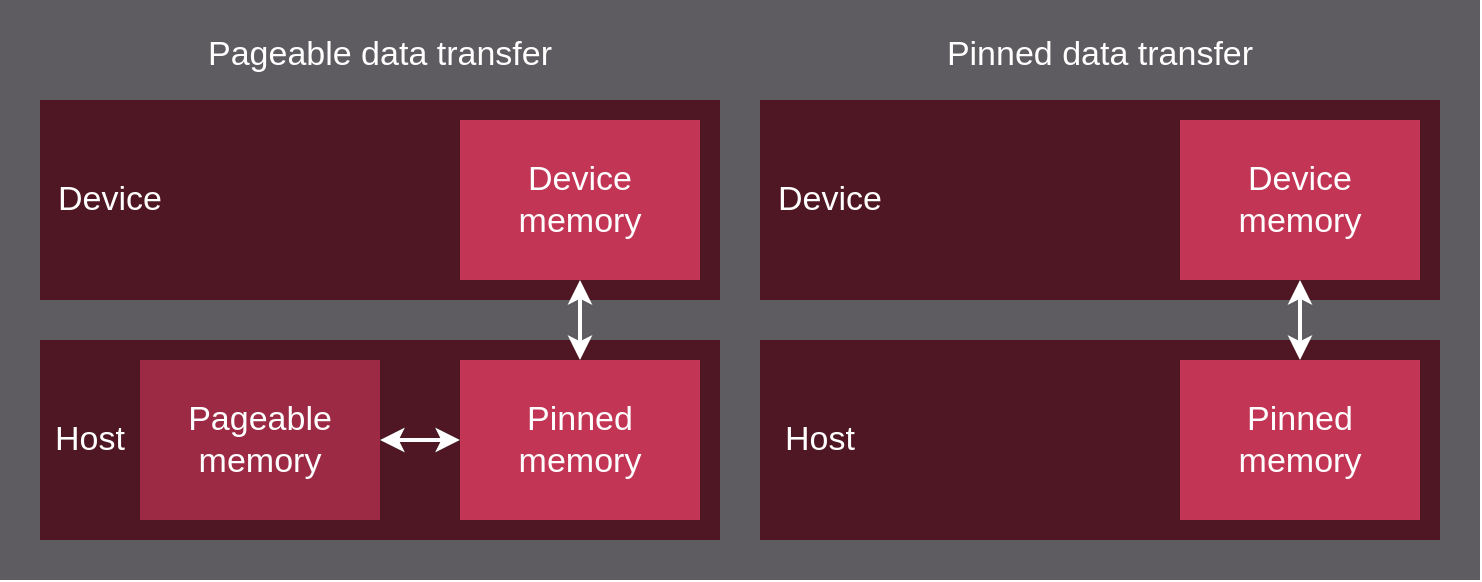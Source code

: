 <mxfile>
    <diagram id="zBbb_w2fufU70cdOGtND" name="1 oldal">
        <mxGraphModel dx="1547" dy="1302" grid="1" gridSize="10" guides="1" tooltips="1" connect="1" arrows="1" fold="1" page="0" pageScale="1" pageWidth="660" pageHeight="610" background="none" math="0" shadow="0">
            <root>
                <mxCell id="0"/>
                <mxCell id="1" parent="0"/>
                <mxCell id="5927" value="" style="rounded=0;whiteSpace=wrap;html=1;fillColor=#5E5B61;fontColor=#FFFFFF;strokeColor=none;spacing=0;" parent="1" vertex="1">
                    <mxGeometry y="-10" width="740" height="290" as="geometry"/>
                </mxCell>
                <mxCell id="5928" value="Pageable data transfer" style="text;strokeColor=none;fillColor=none;align=center;verticalAlign=middle;rounded=0;fontFamily=Helvetica;fontSize=17;fontColor=#FFFFFF;" parent="1" vertex="1">
                    <mxGeometry x="20" width="340" height="30" as="geometry"/>
                </mxCell>
                <mxCell id="UvHuP5o6jSuoLTm0AUZA-5955" value="" style="rounded=0;whiteSpace=wrap;html=1;fillColor=#4F1623;fontColor=#FFFFFF;strokeColor=none;" parent="1" vertex="1">
                    <mxGeometry x="20" y="160" width="340" height="100" as="geometry"/>
                </mxCell>
                <mxCell id="UvHuP5o6jSuoLTm0AUZA-5959" value="" style="group" parent="1" vertex="1" connectable="0">
                    <mxGeometry x="230" y="170" width="120" height="80" as="geometry"/>
                </mxCell>
                <mxCell id="UvHuP5o6jSuoLTm0AUZA-5960" value="" style="rounded=0;whiteSpace=wrap;html=1;fillColor=#C23555;fontColor=#FFFFFF;strokeColor=none;" parent="UvHuP5o6jSuoLTm0AUZA-5959" vertex="1">
                    <mxGeometry width="120" height="80" as="geometry"/>
                </mxCell>
                <mxCell id="UvHuP5o6jSuoLTm0AUZA-5961" value="&lt;div&gt;Pinned memory&lt;/div&gt;" style="text;html=1;strokeColor=none;fillColor=none;align=center;verticalAlign=middle;whiteSpace=wrap;rounded=0;fontSize=17;fontColor=#FFFFFF;" parent="UvHuP5o6jSuoLTm0AUZA-5959" vertex="1">
                    <mxGeometry width="120" height="80" as="geometry"/>
                </mxCell>
                <mxCell id="LV0FwBpydXXZrUbya0PG-5946" value="Pinned data transfer" style="text;strokeColor=none;fillColor=none;align=center;verticalAlign=middle;rounded=0;fontFamily=Helvetica;fontSize=17;fontColor=#FFFFFF;" parent="1" vertex="1">
                    <mxGeometry x="380" width="340" height="30" as="geometry"/>
                </mxCell>
                <mxCell id="UvHuP5o6jSuoLTm0AUZA-5952" value="" style="group;fillColor=#9C2A44;" parent="1" vertex="1" connectable="0">
                    <mxGeometry x="70" y="170" width="120" height="80" as="geometry"/>
                </mxCell>
                <mxCell id="UvHuP5o6jSuoLTm0AUZA-5950" value="" style="rounded=0;whiteSpace=wrap;html=1;fillColor=#9C2A44;fontColor=#FFFFFF;strokeColor=none;" parent="UvHuP5o6jSuoLTm0AUZA-5952" vertex="1">
                    <mxGeometry width="120" height="80" as="geometry"/>
                </mxCell>
                <mxCell id="UvHuP5o6jSuoLTm0AUZA-5951" value="Pageable memory" style="text;html=1;strokeColor=none;fillColor=none;align=center;verticalAlign=middle;whiteSpace=wrap;rounded=0;fontSize=17;fontColor=#FFFFFF;" parent="UvHuP5o6jSuoLTm0AUZA-5952" vertex="1">
                    <mxGeometry width="120" height="80" as="geometry"/>
                </mxCell>
                <mxCell id="LV0FwBpydXXZrUbya0PG-5974" value="" style="endArrow=classic;startArrow=classic;html=1;rounded=0;entryX=1;entryY=0.5;entryDx=0;entryDy=0;strokeWidth=2;exitX=0;exitY=0.5;exitDx=0;exitDy=0;" parent="1" target="UvHuP5o6jSuoLTm0AUZA-5950" edge="1" source="UvHuP5o6jSuoLTm0AUZA-5961">
                    <mxGeometry width="50" height="50" relative="1" as="geometry">
                        <mxPoint x="220" y="250" as="sourcePoint"/>
                        <mxPoint x="109.5" y="201" as="targetPoint"/>
                    </mxGeometry>
                </mxCell>
                <mxCell id="5929" value="" style="rounded=0;whiteSpace=wrap;html=1;fillColor=#4F1623;fontColor=#FFFFFF;strokeColor=none;" vertex="1" parent="1">
                    <mxGeometry x="20" y="40" width="340" height="100" as="geometry"/>
                </mxCell>
                <mxCell id="5930" value="" style="group" vertex="1" connectable="0" parent="1">
                    <mxGeometry x="230" y="50" width="120" height="80" as="geometry"/>
                </mxCell>
                <mxCell id="5931" value="" style="rounded=0;whiteSpace=wrap;html=1;fillColor=#C23555;fontColor=#FFFFFF;strokeColor=none;" vertex="1" parent="5930">
                    <mxGeometry width="120" height="80" as="geometry"/>
                </mxCell>
                <mxCell id="5932" value="&lt;div&gt;Device memory&lt;/div&gt;" style="text;html=1;strokeColor=none;fillColor=none;align=center;verticalAlign=middle;whiteSpace=wrap;rounded=0;fontSize=17;fontColor=#FFFFFF;" vertex="1" parent="5930">
                    <mxGeometry width="120" height="80" as="geometry"/>
                </mxCell>
                <mxCell id="LV0FwBpydXXZrUbya0PG-5968" value="" style="endArrow=classic;startArrow=classic;html=1;rounded=0;entryX=0.5;entryY=0;entryDx=0;entryDy=0;strokeWidth=2;strokeColor=#ffffff;exitX=0.5;exitY=1;exitDx=0;exitDy=0;" parent="1" source="5932" target="UvHuP5o6jSuoLTm0AUZA-5960" edge="1">
                    <mxGeometry width="50" height="50" relative="1" as="geometry">
                        <mxPoint x="290" y="120" as="sourcePoint"/>
                        <mxPoint x="289.5" y="160" as="targetPoint"/>
                    </mxGeometry>
                </mxCell>
                <mxCell id="5944" value="" style="rounded=0;whiteSpace=wrap;html=1;fillColor=#4F1623;fontColor=#FFFFFF;strokeColor=none;" vertex="1" parent="1">
                    <mxGeometry x="380" y="160" width="340" height="100" as="geometry"/>
                </mxCell>
                <mxCell id="5945" value="" style="group" vertex="1" connectable="0" parent="1">
                    <mxGeometry x="590" y="170" width="120" height="80" as="geometry"/>
                </mxCell>
                <mxCell id="5946" value="" style="rounded=0;whiteSpace=wrap;html=1;fillColor=#C23555;fontColor=#FFFFFF;strokeColor=none;" vertex="1" parent="5945">
                    <mxGeometry width="120" height="80" as="geometry"/>
                </mxCell>
                <mxCell id="5947" value="&lt;div&gt;Pinned memory&lt;/div&gt;" style="text;html=1;strokeColor=none;fillColor=none;align=center;verticalAlign=middle;whiteSpace=wrap;rounded=0;fontSize=17;fontColor=#FFFFFF;" vertex="1" parent="5945">
                    <mxGeometry width="120" height="80" as="geometry"/>
                </mxCell>
                <mxCell id="5948" value="" style="rounded=0;whiteSpace=wrap;html=1;fillColor=#4F1623;fontColor=#FFFFFF;strokeColor=none;" vertex="1" parent="1">
                    <mxGeometry x="380" y="40" width="340" height="100" as="geometry"/>
                </mxCell>
                <mxCell id="5949" value="" style="group" vertex="1" connectable="0" parent="1">
                    <mxGeometry x="590" y="50" width="120" height="80" as="geometry"/>
                </mxCell>
                <mxCell id="5950" value="" style="rounded=0;whiteSpace=wrap;html=1;fillColor=#C23555;fontColor=#FFFFFF;strokeColor=none;" vertex="1" parent="5949">
                    <mxGeometry width="120" height="80" as="geometry"/>
                </mxCell>
                <mxCell id="5951" value="&lt;div&gt;Device memory&lt;/div&gt;" style="text;html=1;strokeColor=none;fillColor=none;align=center;verticalAlign=middle;whiteSpace=wrap;rounded=0;fontSize=17;fontColor=#FFFFFF;" vertex="1" parent="5949">
                    <mxGeometry width="120" height="80" as="geometry"/>
                </mxCell>
                <mxCell id="5952" style="edgeStyle=none;html=1;exitX=0.5;exitY=0;exitDx=0;exitDy=0;entryX=0.5;entryY=1;entryDx=0;entryDy=0;startArrow=classic;startFill=1;strokeWidth=2;strokeColor=#FFFFFF;" edge="1" parent="1" source="5947" target="5951">
                    <mxGeometry relative="1" as="geometry"/>
                </mxCell>
                <mxCell id="5958" value="&lt;div&gt;Host&lt;/div&gt;" style="text;html=1;strokeColor=none;fillColor=none;align=center;verticalAlign=middle;whiteSpace=wrap;rounded=0;fontSize=17;fontColor=#FFFFFF;direction=west;" vertex="1" parent="1">
                    <mxGeometry x="20" y="195" width="50" height="30" as="geometry"/>
                </mxCell>
                <mxCell id="5960" value="&lt;div&gt;Device&lt;/div&gt;" style="text;html=1;strokeColor=none;fillColor=none;align=center;verticalAlign=middle;whiteSpace=wrap;rounded=0;fontSize=17;fontColor=#FFFFFF;" vertex="1" parent="1">
                    <mxGeometry x="20" y="75" width="70" height="30" as="geometry"/>
                </mxCell>
                <mxCell id="5961" value="&lt;div&gt;Device&lt;/div&gt;" style="text;html=1;strokeColor=none;fillColor=none;align=center;verticalAlign=middle;whiteSpace=wrap;rounded=0;fontSize=17;fontColor=#FFFFFF;" vertex="1" parent="1">
                    <mxGeometry x="380" y="75" width="70" height="30" as="geometry"/>
                </mxCell>
                <mxCell id="5962" value="&lt;div&gt;Host&lt;/div&gt;" style="text;html=1;strokeColor=none;fillColor=none;align=center;verticalAlign=middle;whiteSpace=wrap;rounded=0;fontSize=17;fontColor=#FFFFFF;" vertex="1" parent="1">
                    <mxGeometry x="380" y="195" width="60" height="30" as="geometry"/>
                </mxCell>
                <mxCell id="5964" value="" style="edgeStyle=none;html=1;strokeWidth=2;startArrow=classic;startFill=1;strokeColor=#FFFFFF;" edge="1" parent="1" source="UvHuP5o6jSuoLTm0AUZA-5951" target="UvHuP5o6jSuoLTm0AUZA-5961">
                    <mxGeometry relative="1" as="geometry"/>
                </mxCell>
            </root>
        </mxGraphModel>
    </diagram>
</mxfile>
